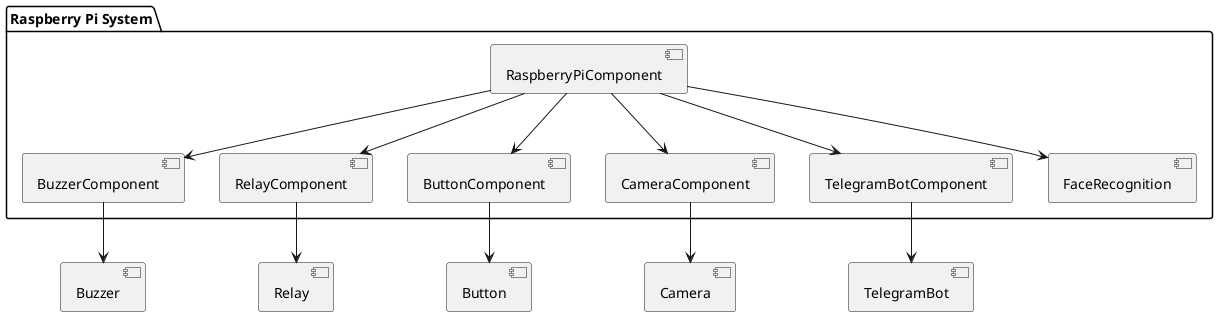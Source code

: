 @startuml Komponentendiagramm
package "Raspberry Pi System" {
  [BuzzerComponent]
  [RelayComponent]
  [ButtonComponent]
  [CameraComponent]
  [TelegramBotComponent]
  [RaspberryPiComponent]
  [FaceRecognition]
}

[BuzzerComponent] --> [Buzzer]
[RelayComponent] --> [Relay]
[ButtonComponent] --> [Button]
[CameraComponent] --> [Camera]
[TelegramBotComponent] --> [TelegramBot]

[RaspberryPiComponent] --> [BuzzerComponent]
[RaspberryPiComponent] --> [RelayComponent]
[RaspberryPiComponent] --> [ButtonComponent]
[RaspberryPiComponent] --> [CameraComponent]
[RaspberryPiComponent] --> [TelegramBotComponent]
[RaspberryPiComponent] --> [FaceRecognition]

@enduml
